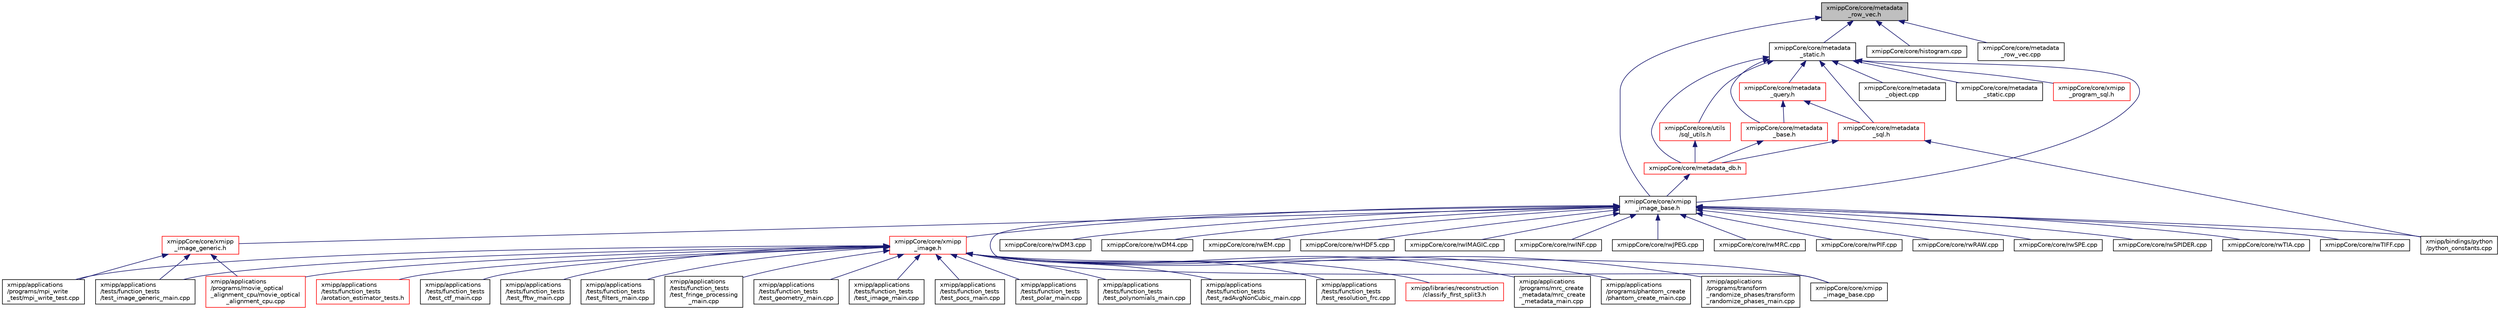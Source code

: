 digraph "xmippCore/core/metadata_row_vec.h"
{
  edge [fontname="Helvetica",fontsize="10",labelfontname="Helvetica",labelfontsize="10"];
  node [fontname="Helvetica",fontsize="10",shape=record];
  Node11 [label="xmippCore/core/metadata\l_row_vec.h",height=0.2,width=0.4,color="black", fillcolor="grey75", style="filled", fontcolor="black"];
  Node11 -> Node12 [dir="back",color="midnightblue",fontsize="10",style="solid",fontname="Helvetica"];
  Node12 [label="xmippCore/core/xmipp\l_image_base.h",height=0.2,width=0.4,color="black", fillcolor="white", style="filled",URL="$xmipp__image__base_8h.html"];
  Node12 -> Node13 [dir="back",color="midnightblue",fontsize="10",style="solid",fontname="Helvetica"];
  Node13 [label="xmipp/bindings/python\l/python_constants.cpp",height=0.2,width=0.4,color="black", fillcolor="white", style="filled",URL="$python__constants_8cpp.html"];
  Node12 -> Node14 [dir="back",color="midnightblue",fontsize="10",style="solid",fontname="Helvetica"];
  Node14 [label="xmippCore/core/xmipp\l_image.h",height=0.2,width=0.4,color="red", fillcolor="white", style="filled",URL="$xmipp__image_8h.html"];
  Node14 -> Node15 [dir="back",color="midnightblue",fontsize="10",style="solid",fontname="Helvetica"];
  Node15 [label="xmipp/libraries/reconstruction\l/classify_first_split3.h",height=0.2,width=0.4,color="red", fillcolor="white", style="filled",URL="$classify__first__split3_8h.html"];
  Node14 -> Node18 [dir="back",color="midnightblue",fontsize="10",style="solid",fontname="Helvetica"];
  Node18 [label="xmipp/applications\l/programs/movie_optical\l_alignment_cpu/movie_optical\l_alignment_cpu.cpp",height=0.2,width=0.4,color="red", fillcolor="white", style="filled",URL="$movie__optical__alignment__cpu_8cpp.html"];
  Node14 -> Node20 [dir="back",color="midnightblue",fontsize="10",style="solid",fontname="Helvetica"];
  Node20 [label="xmipp/applications\l/programs/mpi_write\l_test/mpi_write_test.cpp",height=0.2,width=0.4,color="black", fillcolor="white", style="filled",URL="$mpi__write__test_8cpp.html"];
  Node14 -> Node21 [dir="back",color="midnightblue",fontsize="10",style="solid",fontname="Helvetica"];
  Node21 [label="xmipp/applications\l/programs/mrc_create\l_metadata/mrc_create\l_metadata_main.cpp",height=0.2,width=0.4,color="black", fillcolor="white", style="filled",URL="$mrc__create__metadata__main_8cpp.html"];
  Node14 -> Node22 [dir="back",color="midnightblue",fontsize="10",style="solid",fontname="Helvetica"];
  Node22 [label="xmipp/applications\l/programs/phantom_create\l/phantom_create_main.cpp",height=0.2,width=0.4,color="black", fillcolor="white", style="filled",URL="$phantom__create__main_8cpp.html"];
  Node14 -> Node23 [dir="back",color="midnightblue",fontsize="10",style="solid",fontname="Helvetica"];
  Node23 [label="xmipp/applications\l/programs/transform\l_randomize_phases/transform\l_randomize_phases_main.cpp",height=0.2,width=0.4,color="black", fillcolor="white", style="filled",URL="$transform__randomize__phases__main_8cpp.html"];
  Node14 -> Node24 [dir="back",color="midnightblue",fontsize="10",style="solid",fontname="Helvetica"];
  Node24 [label="xmipp/applications\l/tests/function_tests\l/arotation_estimator_tests.h",height=0.2,width=0.4,color="red", fillcolor="white", style="filled",URL="$arotation__estimator__tests_8h.html"];
  Node14 -> Node27 [dir="back",color="midnightblue",fontsize="10",style="solid",fontname="Helvetica"];
  Node27 [label="xmipp/applications\l/tests/function_tests\l/test_ctf_main.cpp",height=0.2,width=0.4,color="black", fillcolor="white", style="filled",URL="$test__ctf__main_8cpp.html"];
  Node14 -> Node28 [dir="back",color="midnightblue",fontsize="10",style="solid",fontname="Helvetica"];
  Node28 [label="xmipp/applications\l/tests/function_tests\l/test_fftw_main.cpp",height=0.2,width=0.4,color="black", fillcolor="white", style="filled",URL="$test__fftw__main_8cpp.html"];
  Node14 -> Node29 [dir="back",color="midnightblue",fontsize="10",style="solid",fontname="Helvetica"];
  Node29 [label="xmipp/applications\l/tests/function_tests\l/test_filters_main.cpp",height=0.2,width=0.4,color="black", fillcolor="white", style="filled",URL="$test__filters__main_8cpp.html"];
  Node14 -> Node30 [dir="back",color="midnightblue",fontsize="10",style="solid",fontname="Helvetica"];
  Node30 [label="xmipp/applications\l/tests/function_tests\l/test_fringe_processing\l_main.cpp",height=0.2,width=0.4,color="black", fillcolor="white", style="filled",URL="$test__fringe__processing__main_8cpp.html"];
  Node14 -> Node31 [dir="back",color="midnightblue",fontsize="10",style="solid",fontname="Helvetica"];
  Node31 [label="xmipp/applications\l/tests/function_tests\l/test_geometry_main.cpp",height=0.2,width=0.4,color="black", fillcolor="white", style="filled",URL="$test__geometry__main_8cpp.html"];
  Node14 -> Node32 [dir="back",color="midnightblue",fontsize="10",style="solid",fontname="Helvetica"];
  Node32 [label="xmipp/applications\l/tests/function_tests\l/test_image_generic_main.cpp",height=0.2,width=0.4,color="black", fillcolor="white", style="filled",URL="$test__image__generic__main_8cpp.html"];
  Node14 -> Node33 [dir="back",color="midnightblue",fontsize="10",style="solid",fontname="Helvetica"];
  Node33 [label="xmipp/applications\l/tests/function_tests\l/test_image_main.cpp",height=0.2,width=0.4,color="black", fillcolor="white", style="filled",URL="$test__image__main_8cpp.html"];
  Node14 -> Node34 [dir="back",color="midnightblue",fontsize="10",style="solid",fontname="Helvetica"];
  Node34 [label="xmipp/applications\l/tests/function_tests\l/test_pocs_main.cpp",height=0.2,width=0.4,color="black", fillcolor="white", style="filled",URL="$test__pocs__main_8cpp.html"];
  Node14 -> Node35 [dir="back",color="midnightblue",fontsize="10",style="solid",fontname="Helvetica"];
  Node35 [label="xmipp/applications\l/tests/function_tests\l/test_polar_main.cpp",height=0.2,width=0.4,color="black", fillcolor="white", style="filled",URL="$test__polar__main_8cpp.html"];
  Node14 -> Node36 [dir="back",color="midnightblue",fontsize="10",style="solid",fontname="Helvetica"];
  Node36 [label="xmipp/applications\l/tests/function_tests\l/test_polynomials_main.cpp",height=0.2,width=0.4,color="black", fillcolor="white", style="filled",URL="$test__polynomials__main_8cpp.html"];
  Node14 -> Node37 [dir="back",color="midnightblue",fontsize="10",style="solid",fontname="Helvetica"];
  Node37 [label="xmipp/applications\l/tests/function_tests\l/test_radAvgNonCubic_main.cpp",height=0.2,width=0.4,color="black", fillcolor="white", style="filled",URL="$test__radAvgNonCubic__main_8cpp.html"];
  Node14 -> Node38 [dir="back",color="midnightblue",fontsize="10",style="solid",fontname="Helvetica"];
  Node38 [label="xmipp/applications\l/tests/function_tests\l/test_resolution_frc.cpp",height=0.2,width=0.4,color="black", fillcolor="white", style="filled",URL="$test__resolution__frc_8cpp.html"];
  Node14 -> Node607 [dir="back",color="midnightblue",fontsize="10",style="solid",fontname="Helvetica"];
  Node607 [label="xmippCore/core/xmipp\l_image_base.cpp",height=0.2,width=0.4,color="black", fillcolor="white", style="filled",URL="$xmipp__image__base_8cpp.html"];
  Node12 -> Node612 [dir="back",color="midnightblue",fontsize="10",style="solid",fontname="Helvetica"];
  Node612 [label="xmippCore/core/xmipp\l_image_generic.h",height=0.2,width=0.4,color="red", fillcolor="white", style="filled",URL="$xmipp__image__generic_8h.html"];
  Node612 -> Node18 [dir="back",color="midnightblue",fontsize="10",style="solid",fontname="Helvetica"];
  Node612 -> Node20 [dir="back",color="midnightblue",fontsize="10",style="solid",fontname="Helvetica"];
  Node612 -> Node32 [dir="back",color="midnightblue",fontsize="10",style="solid",fontname="Helvetica"];
  Node12 -> Node628 [dir="back",color="midnightblue",fontsize="10",style="solid",fontname="Helvetica"];
  Node628 [label="xmippCore/core/rwDM3.cpp",height=0.2,width=0.4,color="black", fillcolor="white", style="filled",URL="$rwDM3_8cpp.html"];
  Node12 -> Node629 [dir="back",color="midnightblue",fontsize="10",style="solid",fontname="Helvetica"];
  Node629 [label="xmippCore/core/rwDM4.cpp",height=0.2,width=0.4,color="black", fillcolor="white", style="filled",URL="$rwDM4_8cpp.html"];
  Node12 -> Node630 [dir="back",color="midnightblue",fontsize="10",style="solid",fontname="Helvetica"];
  Node630 [label="xmippCore/core/rwEM.cpp",height=0.2,width=0.4,color="black", fillcolor="white", style="filled",URL="$rwEM_8cpp.html"];
  Node12 -> Node631 [dir="back",color="midnightblue",fontsize="10",style="solid",fontname="Helvetica"];
  Node631 [label="xmippCore/core/rwHDF5.cpp",height=0.2,width=0.4,color="black", fillcolor="white", style="filled",URL="$rwHDF5_8cpp.html"];
  Node12 -> Node632 [dir="back",color="midnightblue",fontsize="10",style="solid",fontname="Helvetica"];
  Node632 [label="xmippCore/core/rwIMAGIC.cpp",height=0.2,width=0.4,color="black", fillcolor="white", style="filled",URL="$rwIMAGIC_8cpp.html"];
  Node12 -> Node633 [dir="back",color="midnightblue",fontsize="10",style="solid",fontname="Helvetica"];
  Node633 [label="xmippCore/core/rwINF.cpp",height=0.2,width=0.4,color="black", fillcolor="white", style="filled",URL="$rwINF_8cpp.html"];
  Node12 -> Node634 [dir="back",color="midnightblue",fontsize="10",style="solid",fontname="Helvetica"];
  Node634 [label="xmippCore/core/rwJPEG.cpp",height=0.2,width=0.4,color="black", fillcolor="white", style="filled",URL="$rwJPEG_8cpp.html"];
  Node12 -> Node635 [dir="back",color="midnightblue",fontsize="10",style="solid",fontname="Helvetica"];
  Node635 [label="xmippCore/core/rwMRC.cpp",height=0.2,width=0.4,color="black", fillcolor="white", style="filled",URL="$rwMRC_8cpp.html"];
  Node12 -> Node636 [dir="back",color="midnightblue",fontsize="10",style="solid",fontname="Helvetica"];
  Node636 [label="xmippCore/core/rwPIF.cpp",height=0.2,width=0.4,color="black", fillcolor="white", style="filled",URL="$rwPIF_8cpp.html"];
  Node12 -> Node637 [dir="back",color="midnightblue",fontsize="10",style="solid",fontname="Helvetica"];
  Node637 [label="xmippCore/core/rwRAW.cpp",height=0.2,width=0.4,color="black", fillcolor="white", style="filled",URL="$rwRAW_8cpp.html"];
  Node12 -> Node638 [dir="back",color="midnightblue",fontsize="10",style="solid",fontname="Helvetica"];
  Node638 [label="xmippCore/core/rwSPE.cpp",height=0.2,width=0.4,color="black", fillcolor="white", style="filled",URL="$rwSPE_8cpp.html"];
  Node12 -> Node639 [dir="back",color="midnightblue",fontsize="10",style="solid",fontname="Helvetica"];
  Node639 [label="xmippCore/core/rwSPIDER.cpp",height=0.2,width=0.4,color="black", fillcolor="white", style="filled",URL="$rwSPIDER_8cpp.html"];
  Node12 -> Node640 [dir="back",color="midnightblue",fontsize="10",style="solid",fontname="Helvetica"];
  Node640 [label="xmippCore/core/rwTIA.cpp",height=0.2,width=0.4,color="black", fillcolor="white", style="filled",URL="$rwTIA_8cpp.html"];
  Node12 -> Node641 [dir="back",color="midnightblue",fontsize="10",style="solid",fontname="Helvetica"];
  Node641 [label="xmippCore/core/rwTIFF.cpp",height=0.2,width=0.4,color="black", fillcolor="white", style="filled",URL="$rwTIFF_8cpp.html"];
  Node12 -> Node607 [dir="back",color="midnightblue",fontsize="10",style="solid",fontname="Helvetica"];
  Node11 -> Node642 [dir="back",color="midnightblue",fontsize="10",style="solid",fontname="Helvetica"];
  Node642 [label="xmippCore/core/metadata\l_static.h",height=0.2,width=0.4,color="black", fillcolor="white", style="filled",URL="$metadata__static_8h.html"];
  Node642 -> Node12 [dir="back",color="midnightblue",fontsize="10",style="solid",fontname="Helvetica"];
  Node642 -> Node643 [dir="back",color="midnightblue",fontsize="10",style="solid",fontname="Helvetica"];
  Node643 [label="xmippCore/core/metadata\l_base.h",height=0.2,width=0.4,color="red", fillcolor="white", style="filled",URL="$metadata__base_8h.html"];
  Node643 -> Node646 [dir="back",color="midnightblue",fontsize="10",style="solid",fontname="Helvetica"];
  Node646 [label="xmippCore/core/metadata_db.h",height=0.2,width=0.4,color="red", fillcolor="white", style="filled",URL="$metadata__db_8h.html"];
  Node646 -> Node12 [dir="back",color="midnightblue",fontsize="10",style="solid",fontname="Helvetica"];
  Node642 -> Node774 [dir="back",color="midnightblue",fontsize="10",style="solid",fontname="Helvetica"];
  Node774 [label="xmippCore/core/metadata\l_query.h",height=0.2,width=0.4,color="red", fillcolor="white", style="filled",URL="$metadata__query_8h.html"];
  Node774 -> Node643 [dir="back",color="midnightblue",fontsize="10",style="solid",fontname="Helvetica"];
  Node774 -> Node775 [dir="back",color="midnightblue",fontsize="10",style="solid",fontname="Helvetica"];
  Node775 [label="xmippCore/core/metadata\l_sql.h",height=0.2,width=0.4,color="red", fillcolor="white", style="filled",URL="$metadata__sql_8h.html"];
  Node775 -> Node13 [dir="back",color="midnightblue",fontsize="10",style="solid",fontname="Helvetica"];
  Node775 -> Node646 [dir="back",color="midnightblue",fontsize="10",style="solid",fontname="Helvetica"];
  Node642 -> Node646 [dir="back",color="midnightblue",fontsize="10",style="solid",fontname="Helvetica"];
  Node642 -> Node775 [dir="back",color="midnightblue",fontsize="10",style="solid",fontname="Helvetica"];
  Node642 -> Node777 [dir="back",color="midnightblue",fontsize="10",style="solid",fontname="Helvetica"];
  Node777 [label="xmippCore/core/utils\l/sql_utils.h",height=0.2,width=0.4,color="red", fillcolor="white", style="filled",URL="$sql__utils_8h.html"];
  Node777 -> Node646 [dir="back",color="midnightblue",fontsize="10",style="solid",fontname="Helvetica"];
  Node642 -> Node779 [dir="back",color="midnightblue",fontsize="10",style="solid",fontname="Helvetica"];
  Node779 [label="xmippCore/core/metadata\l_object.cpp",height=0.2,width=0.4,color="black", fillcolor="white", style="filled",URL="$metadata__object_8cpp.html"];
  Node642 -> Node780 [dir="back",color="midnightblue",fontsize="10",style="solid",fontname="Helvetica"];
  Node780 [label="xmippCore/core/metadata\l_static.cpp",height=0.2,width=0.4,color="black", fillcolor="white", style="filled",URL="$metadata__static_8cpp.html"];
  Node642 -> Node781 [dir="back",color="midnightblue",fontsize="10",style="solid",fontname="Helvetica"];
  Node781 [label="xmippCore/core/xmipp\l_program_sql.h",height=0.2,width=0.4,color="red", fillcolor="white", style="filled",URL="$xmipp__program__sql_8h.html"];
  Node11 -> Node748 [dir="back",color="midnightblue",fontsize="10",style="solid",fontname="Helvetica"];
  Node748 [label="xmippCore/core/histogram.cpp",height=0.2,width=0.4,color="black", fillcolor="white", style="filled",URL="$histogram_8cpp.html"];
  Node11 -> Node784 [dir="back",color="midnightblue",fontsize="10",style="solid",fontname="Helvetica"];
  Node784 [label="xmippCore/core/metadata\l_row_vec.cpp",height=0.2,width=0.4,color="black", fillcolor="white", style="filled",URL="$metadata__row__vec_8cpp.html"];
}
